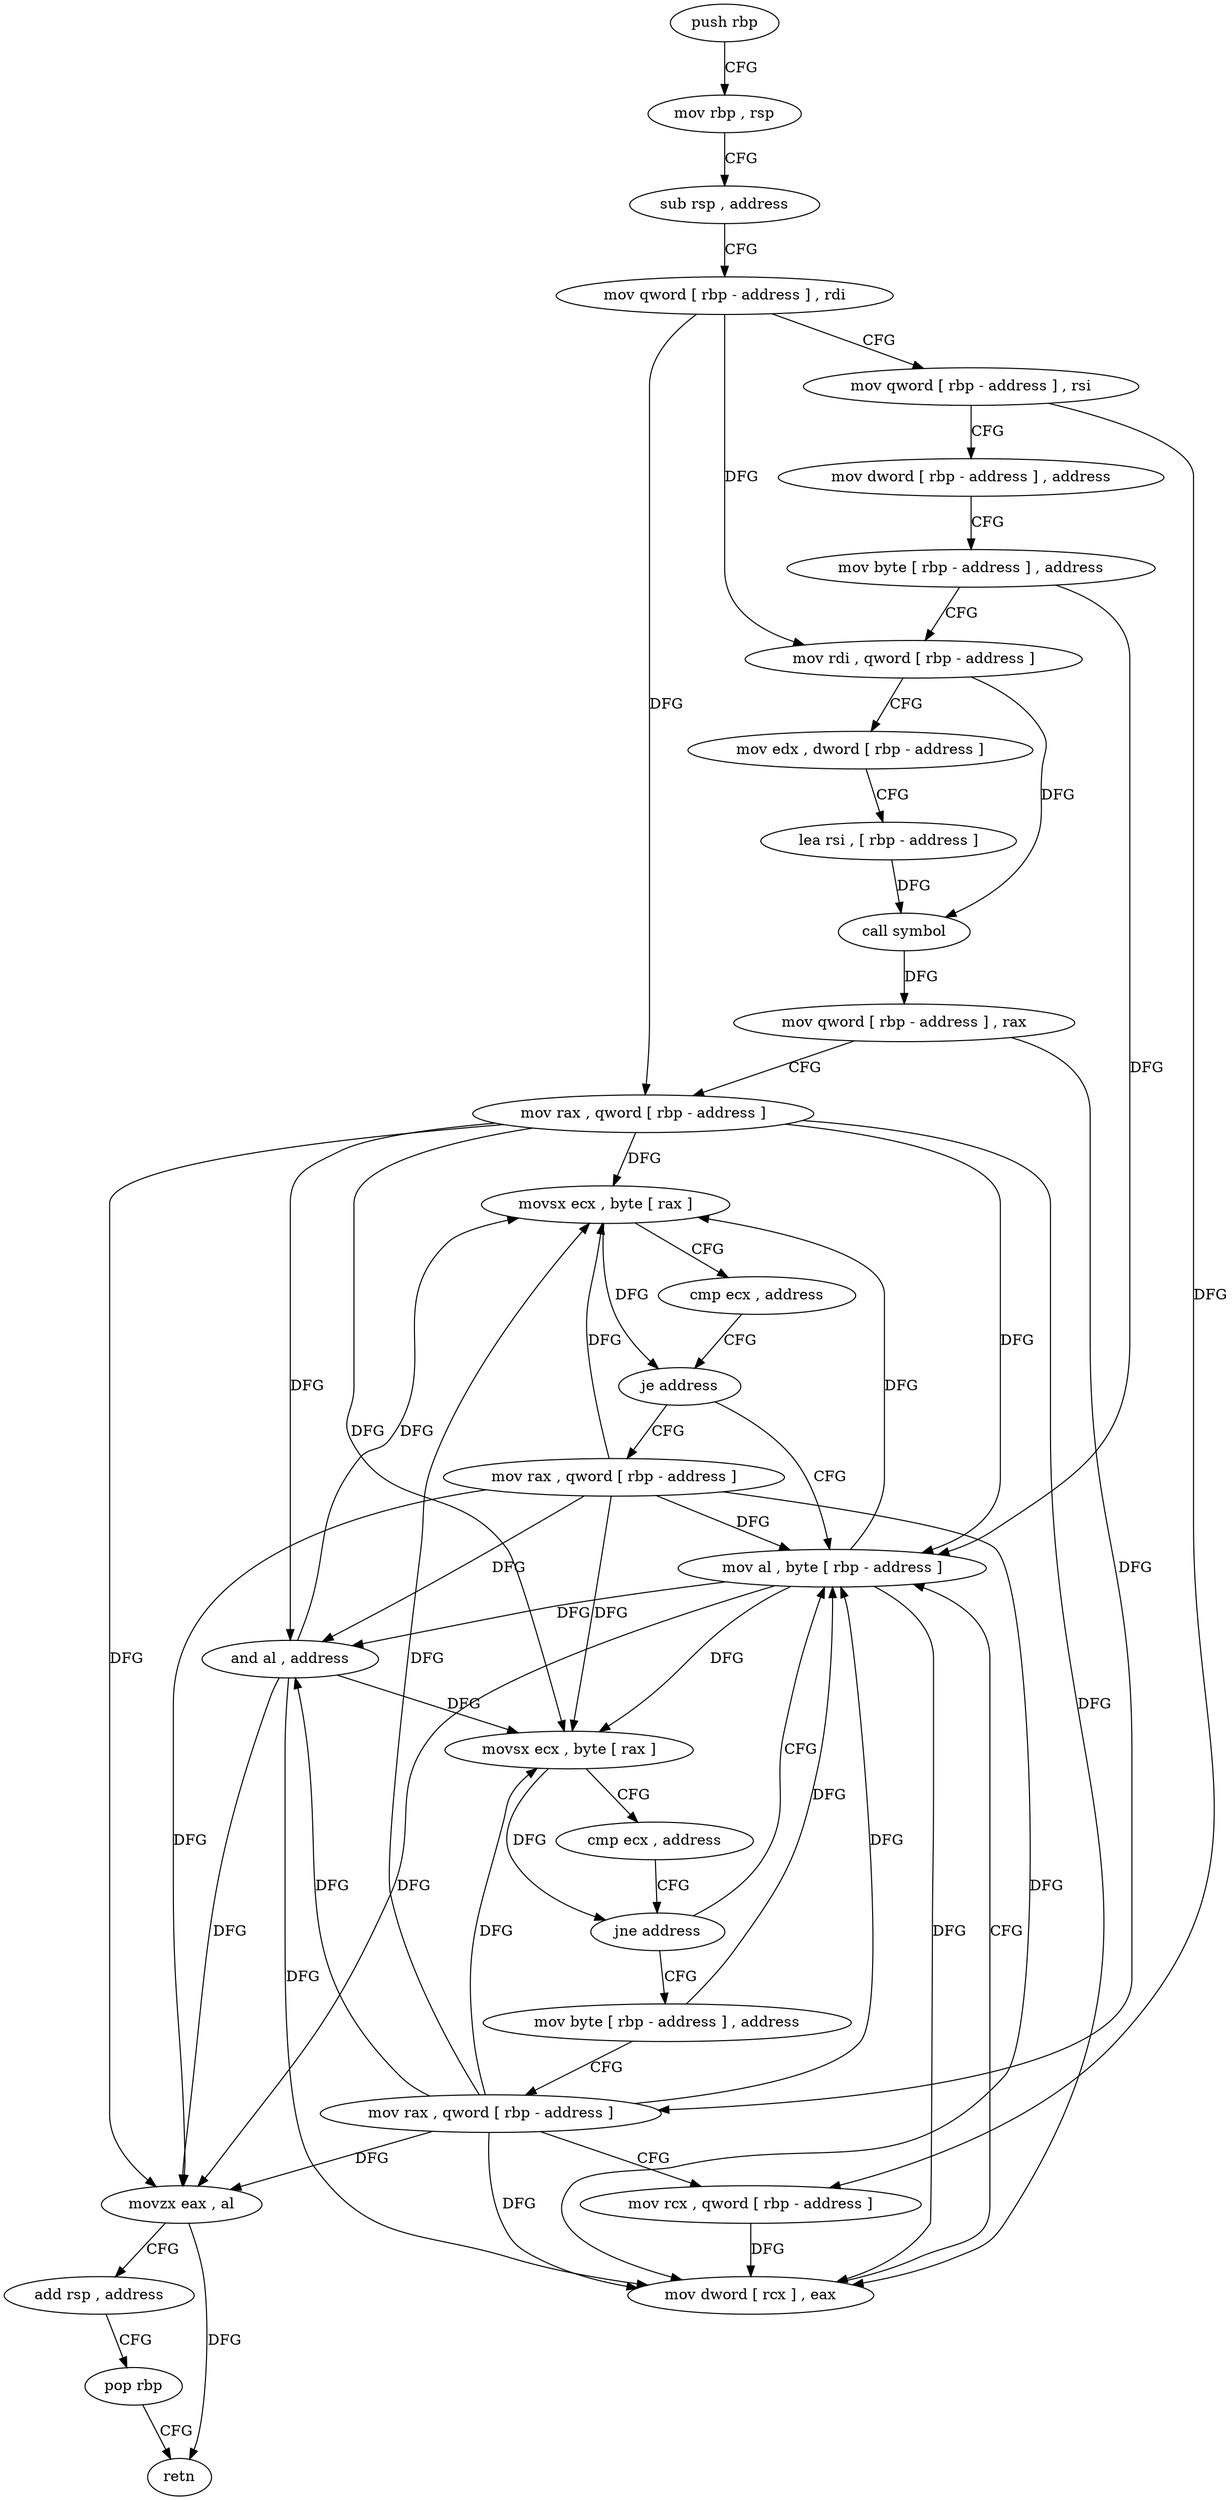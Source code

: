 digraph "func" {
"79232" [label = "push rbp" ]
"79233" [label = "mov rbp , rsp" ]
"79236" [label = "sub rsp , address" ]
"79240" [label = "mov qword [ rbp - address ] , rdi" ]
"79244" [label = "mov qword [ rbp - address ] , rsi" ]
"79248" [label = "mov dword [ rbp - address ] , address" ]
"79255" [label = "mov byte [ rbp - address ] , address" ]
"79259" [label = "mov rdi , qword [ rbp - address ]" ]
"79263" [label = "mov edx , dword [ rbp - address ]" ]
"79266" [label = "lea rsi , [ rbp - address ]" ]
"79270" [label = "call symbol" ]
"79275" [label = "mov qword [ rbp - address ] , rax" ]
"79279" [label = "mov rax , qword [ rbp - address ]" ]
"79283" [label = "movsx ecx , byte [ rax ]" ]
"79286" [label = "cmp ecx , address" ]
"79289" [label = "je address" ]
"79325" [label = "mov al , byte [ rbp - address ]" ]
"79295" [label = "mov rax , qword [ rbp - address ]" ]
"79328" [label = "and al , address" ]
"79330" [label = "movzx eax , al" ]
"79333" [label = "add rsp , address" ]
"79337" [label = "pop rbp" ]
"79338" [label = "retn" ]
"79299" [label = "movsx ecx , byte [ rax ]" ]
"79302" [label = "cmp ecx , address" ]
"79305" [label = "jne address" ]
"79311" [label = "mov byte [ rbp - address ] , address" ]
"79315" [label = "mov rax , qword [ rbp - address ]" ]
"79319" [label = "mov rcx , qword [ rbp - address ]" ]
"79323" [label = "mov dword [ rcx ] , eax" ]
"79232" -> "79233" [ label = "CFG" ]
"79233" -> "79236" [ label = "CFG" ]
"79236" -> "79240" [ label = "CFG" ]
"79240" -> "79244" [ label = "CFG" ]
"79240" -> "79259" [ label = "DFG" ]
"79240" -> "79279" [ label = "DFG" ]
"79244" -> "79248" [ label = "CFG" ]
"79244" -> "79319" [ label = "DFG" ]
"79248" -> "79255" [ label = "CFG" ]
"79255" -> "79259" [ label = "CFG" ]
"79255" -> "79325" [ label = "DFG" ]
"79259" -> "79263" [ label = "CFG" ]
"79259" -> "79270" [ label = "DFG" ]
"79263" -> "79266" [ label = "CFG" ]
"79266" -> "79270" [ label = "DFG" ]
"79270" -> "79275" [ label = "DFG" ]
"79275" -> "79279" [ label = "CFG" ]
"79275" -> "79315" [ label = "DFG" ]
"79279" -> "79283" [ label = "DFG" ]
"79279" -> "79325" [ label = "DFG" ]
"79279" -> "79328" [ label = "DFG" ]
"79279" -> "79330" [ label = "DFG" ]
"79279" -> "79299" [ label = "DFG" ]
"79279" -> "79323" [ label = "DFG" ]
"79283" -> "79286" [ label = "CFG" ]
"79283" -> "79289" [ label = "DFG" ]
"79286" -> "79289" [ label = "CFG" ]
"79289" -> "79325" [ label = "CFG" ]
"79289" -> "79295" [ label = "CFG" ]
"79325" -> "79328" [ label = "DFG" ]
"79325" -> "79283" [ label = "DFG" ]
"79325" -> "79330" [ label = "DFG" ]
"79325" -> "79299" [ label = "DFG" ]
"79325" -> "79323" [ label = "DFG" ]
"79295" -> "79299" [ label = "DFG" ]
"79295" -> "79283" [ label = "DFG" ]
"79295" -> "79328" [ label = "DFG" ]
"79295" -> "79330" [ label = "DFG" ]
"79295" -> "79325" [ label = "DFG" ]
"79295" -> "79323" [ label = "DFG" ]
"79328" -> "79330" [ label = "DFG" ]
"79328" -> "79283" [ label = "DFG" ]
"79328" -> "79299" [ label = "DFG" ]
"79328" -> "79323" [ label = "DFG" ]
"79330" -> "79333" [ label = "CFG" ]
"79330" -> "79338" [ label = "DFG" ]
"79333" -> "79337" [ label = "CFG" ]
"79337" -> "79338" [ label = "CFG" ]
"79299" -> "79302" [ label = "CFG" ]
"79299" -> "79305" [ label = "DFG" ]
"79302" -> "79305" [ label = "CFG" ]
"79305" -> "79325" [ label = "CFG" ]
"79305" -> "79311" [ label = "CFG" ]
"79311" -> "79315" [ label = "CFG" ]
"79311" -> "79325" [ label = "DFG" ]
"79315" -> "79319" [ label = "CFG" ]
"79315" -> "79283" [ label = "DFG" ]
"79315" -> "79328" [ label = "DFG" ]
"79315" -> "79330" [ label = "DFG" ]
"79315" -> "79299" [ label = "DFG" ]
"79315" -> "79325" [ label = "DFG" ]
"79315" -> "79323" [ label = "DFG" ]
"79319" -> "79323" [ label = "DFG" ]
"79323" -> "79325" [ label = "CFG" ]
}
